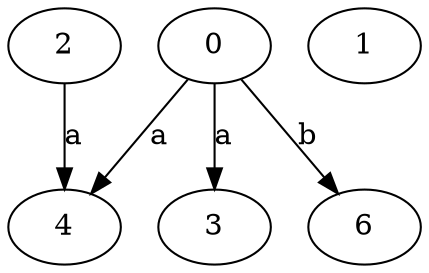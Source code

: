 strict digraph  {
2;
0;
3;
4;
1;
6;
2 -> 4  [label=a];
0 -> 3  [label=a];
0 -> 4  [label=a];
0 -> 6  [label=b];
}

